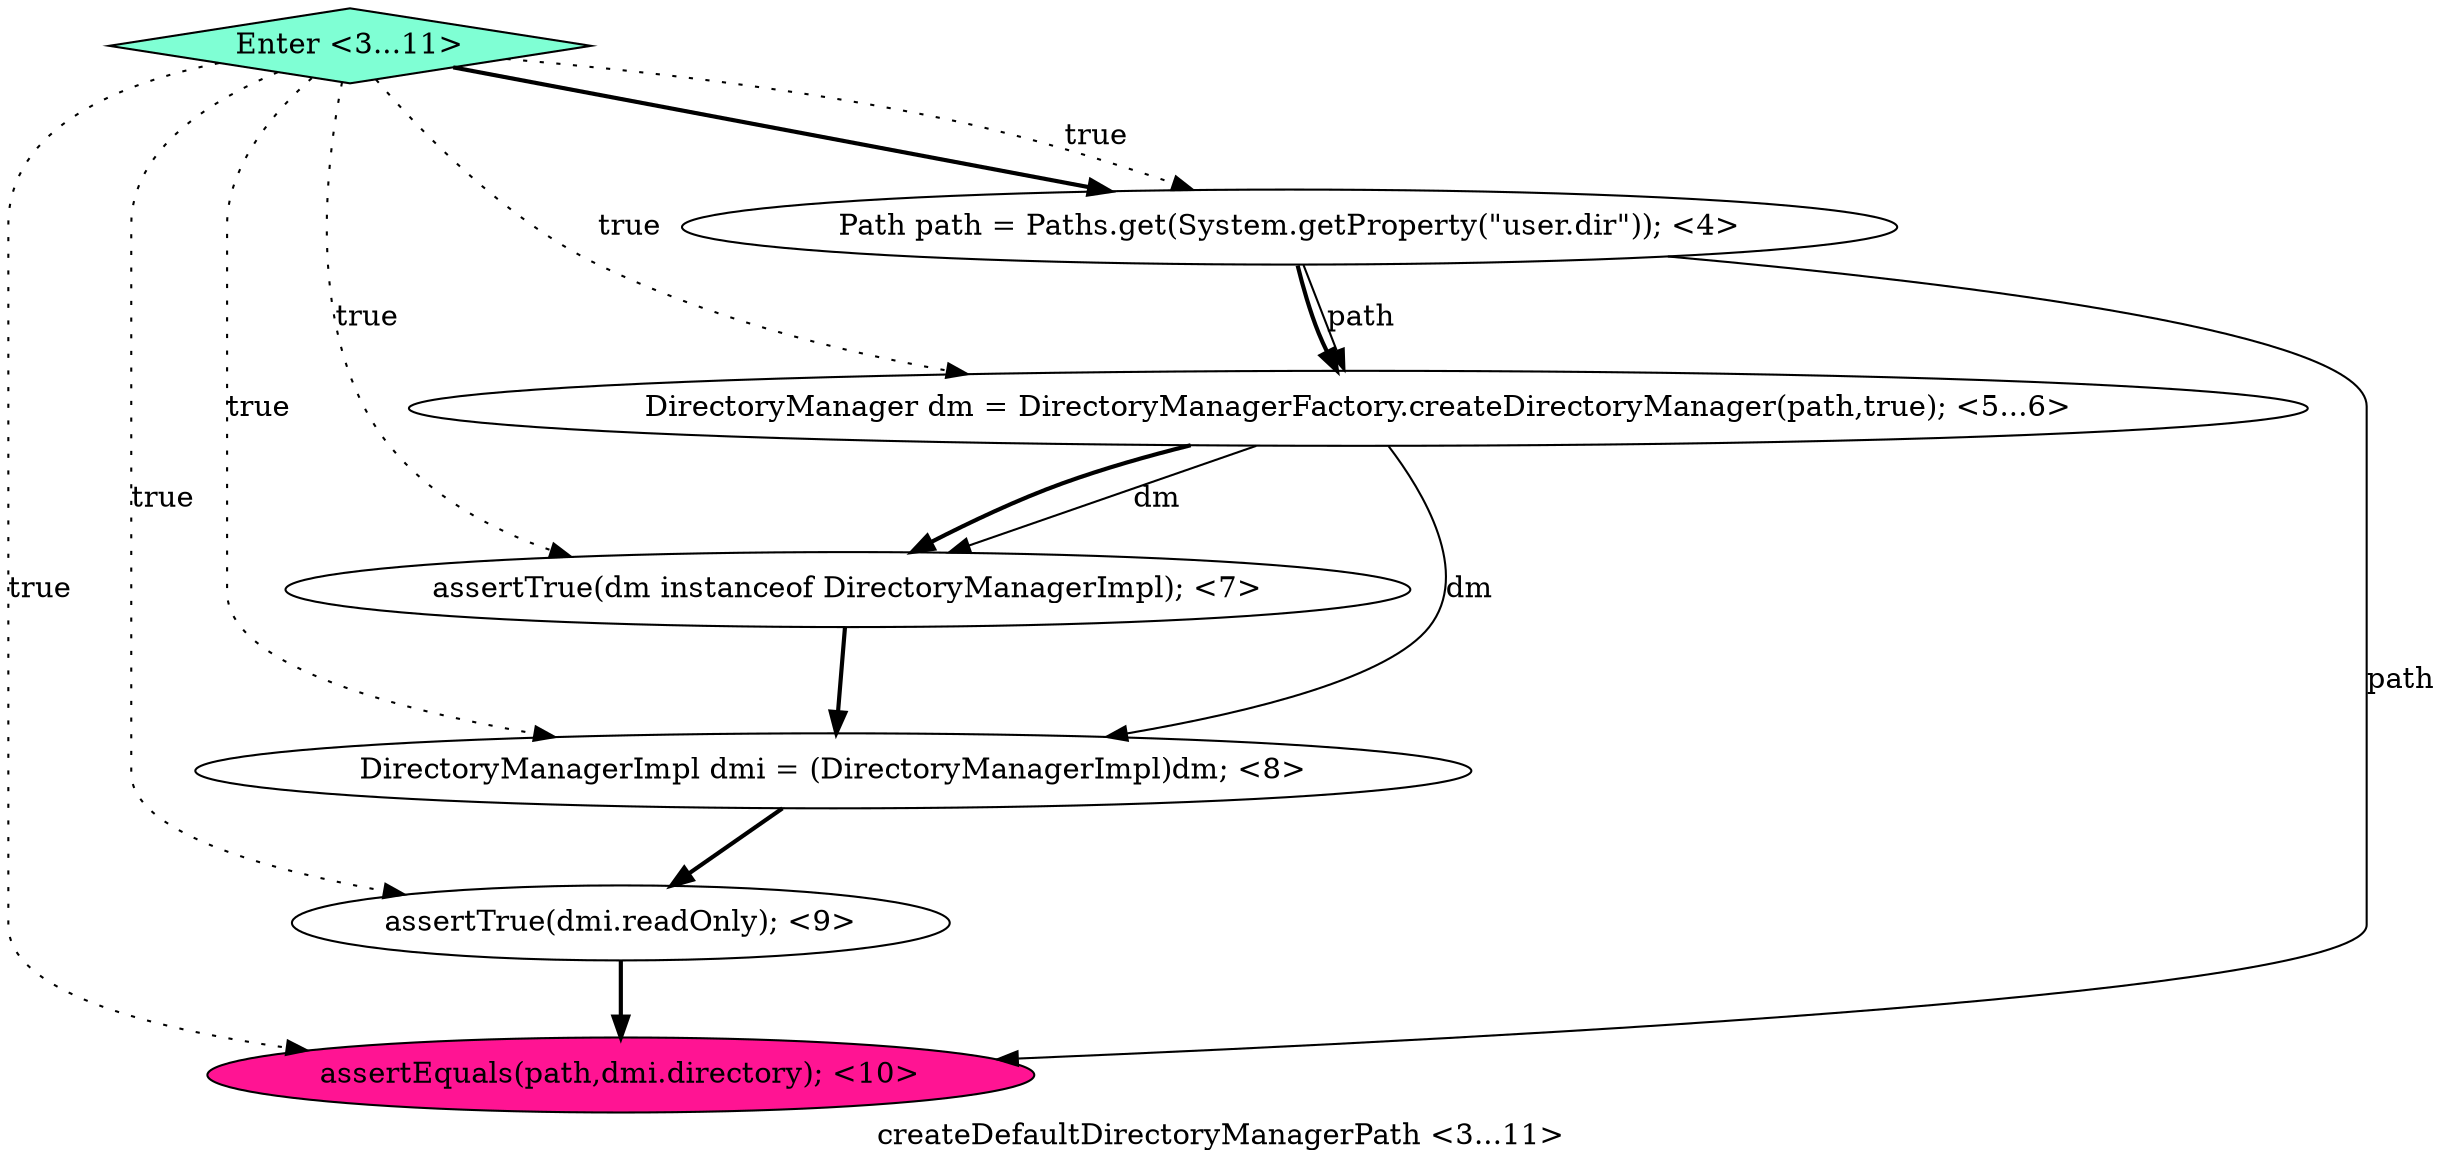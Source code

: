 digraph PDG {
label = "createDefaultDirectoryManagerPath <3...11>";
0.6 [style = filled, label = "Enter <3...11>", fillcolor = aquamarine, shape = diamond];
0.2 [style = filled, label = "assertTrue(dm instanceof DirectoryManagerImpl); <7>", fillcolor = white, shape = ellipse];
0.3 [style = filled, label = "DirectoryManagerImpl dmi = (DirectoryManagerImpl)dm; <8>", fillcolor = white, shape = ellipse];
0.1 [style = filled, label = "DirectoryManager dm = DirectoryManagerFactory.createDirectoryManager(path,true); <5...6>", fillcolor = white, shape = ellipse];
0.0 [style = filled, label = "Path path = Paths.get(System.getProperty(\"user.dir\")); <4>", fillcolor = white, shape = ellipse];
0.5 [style = filled, label = "assertEquals(path,dmi.directory); <10>", fillcolor = deeppink, shape = ellipse];
0.4 [style = filled, label = "assertTrue(dmi.readOnly); <9>", fillcolor = white, shape = ellipse];
0.0 -> 0.1 [style = solid, label="path"];
0.0 -> 0.1 [style = bold, label=""];
0.0 -> 0.5 [style = solid, label="path"];
0.1 -> 0.2 [style = solid, label="dm"];
0.1 -> 0.2 [style = bold, label=""];
0.1 -> 0.3 [style = solid, label="dm"];
0.2 -> 0.3 [style = bold, label=""];
0.3 -> 0.4 [style = bold, label=""];
0.4 -> 0.5 [style = bold, label=""];
0.6 -> 0.0 [style = dotted, label="true"];
0.6 -> 0.0 [style = bold, label=""];
0.6 -> 0.1 [style = dotted, label="true"];
0.6 -> 0.2 [style = dotted, label="true"];
0.6 -> 0.3 [style = dotted, label="true"];
0.6 -> 0.4 [style = dotted, label="true"];
0.6 -> 0.5 [style = dotted, label="true"];
}
